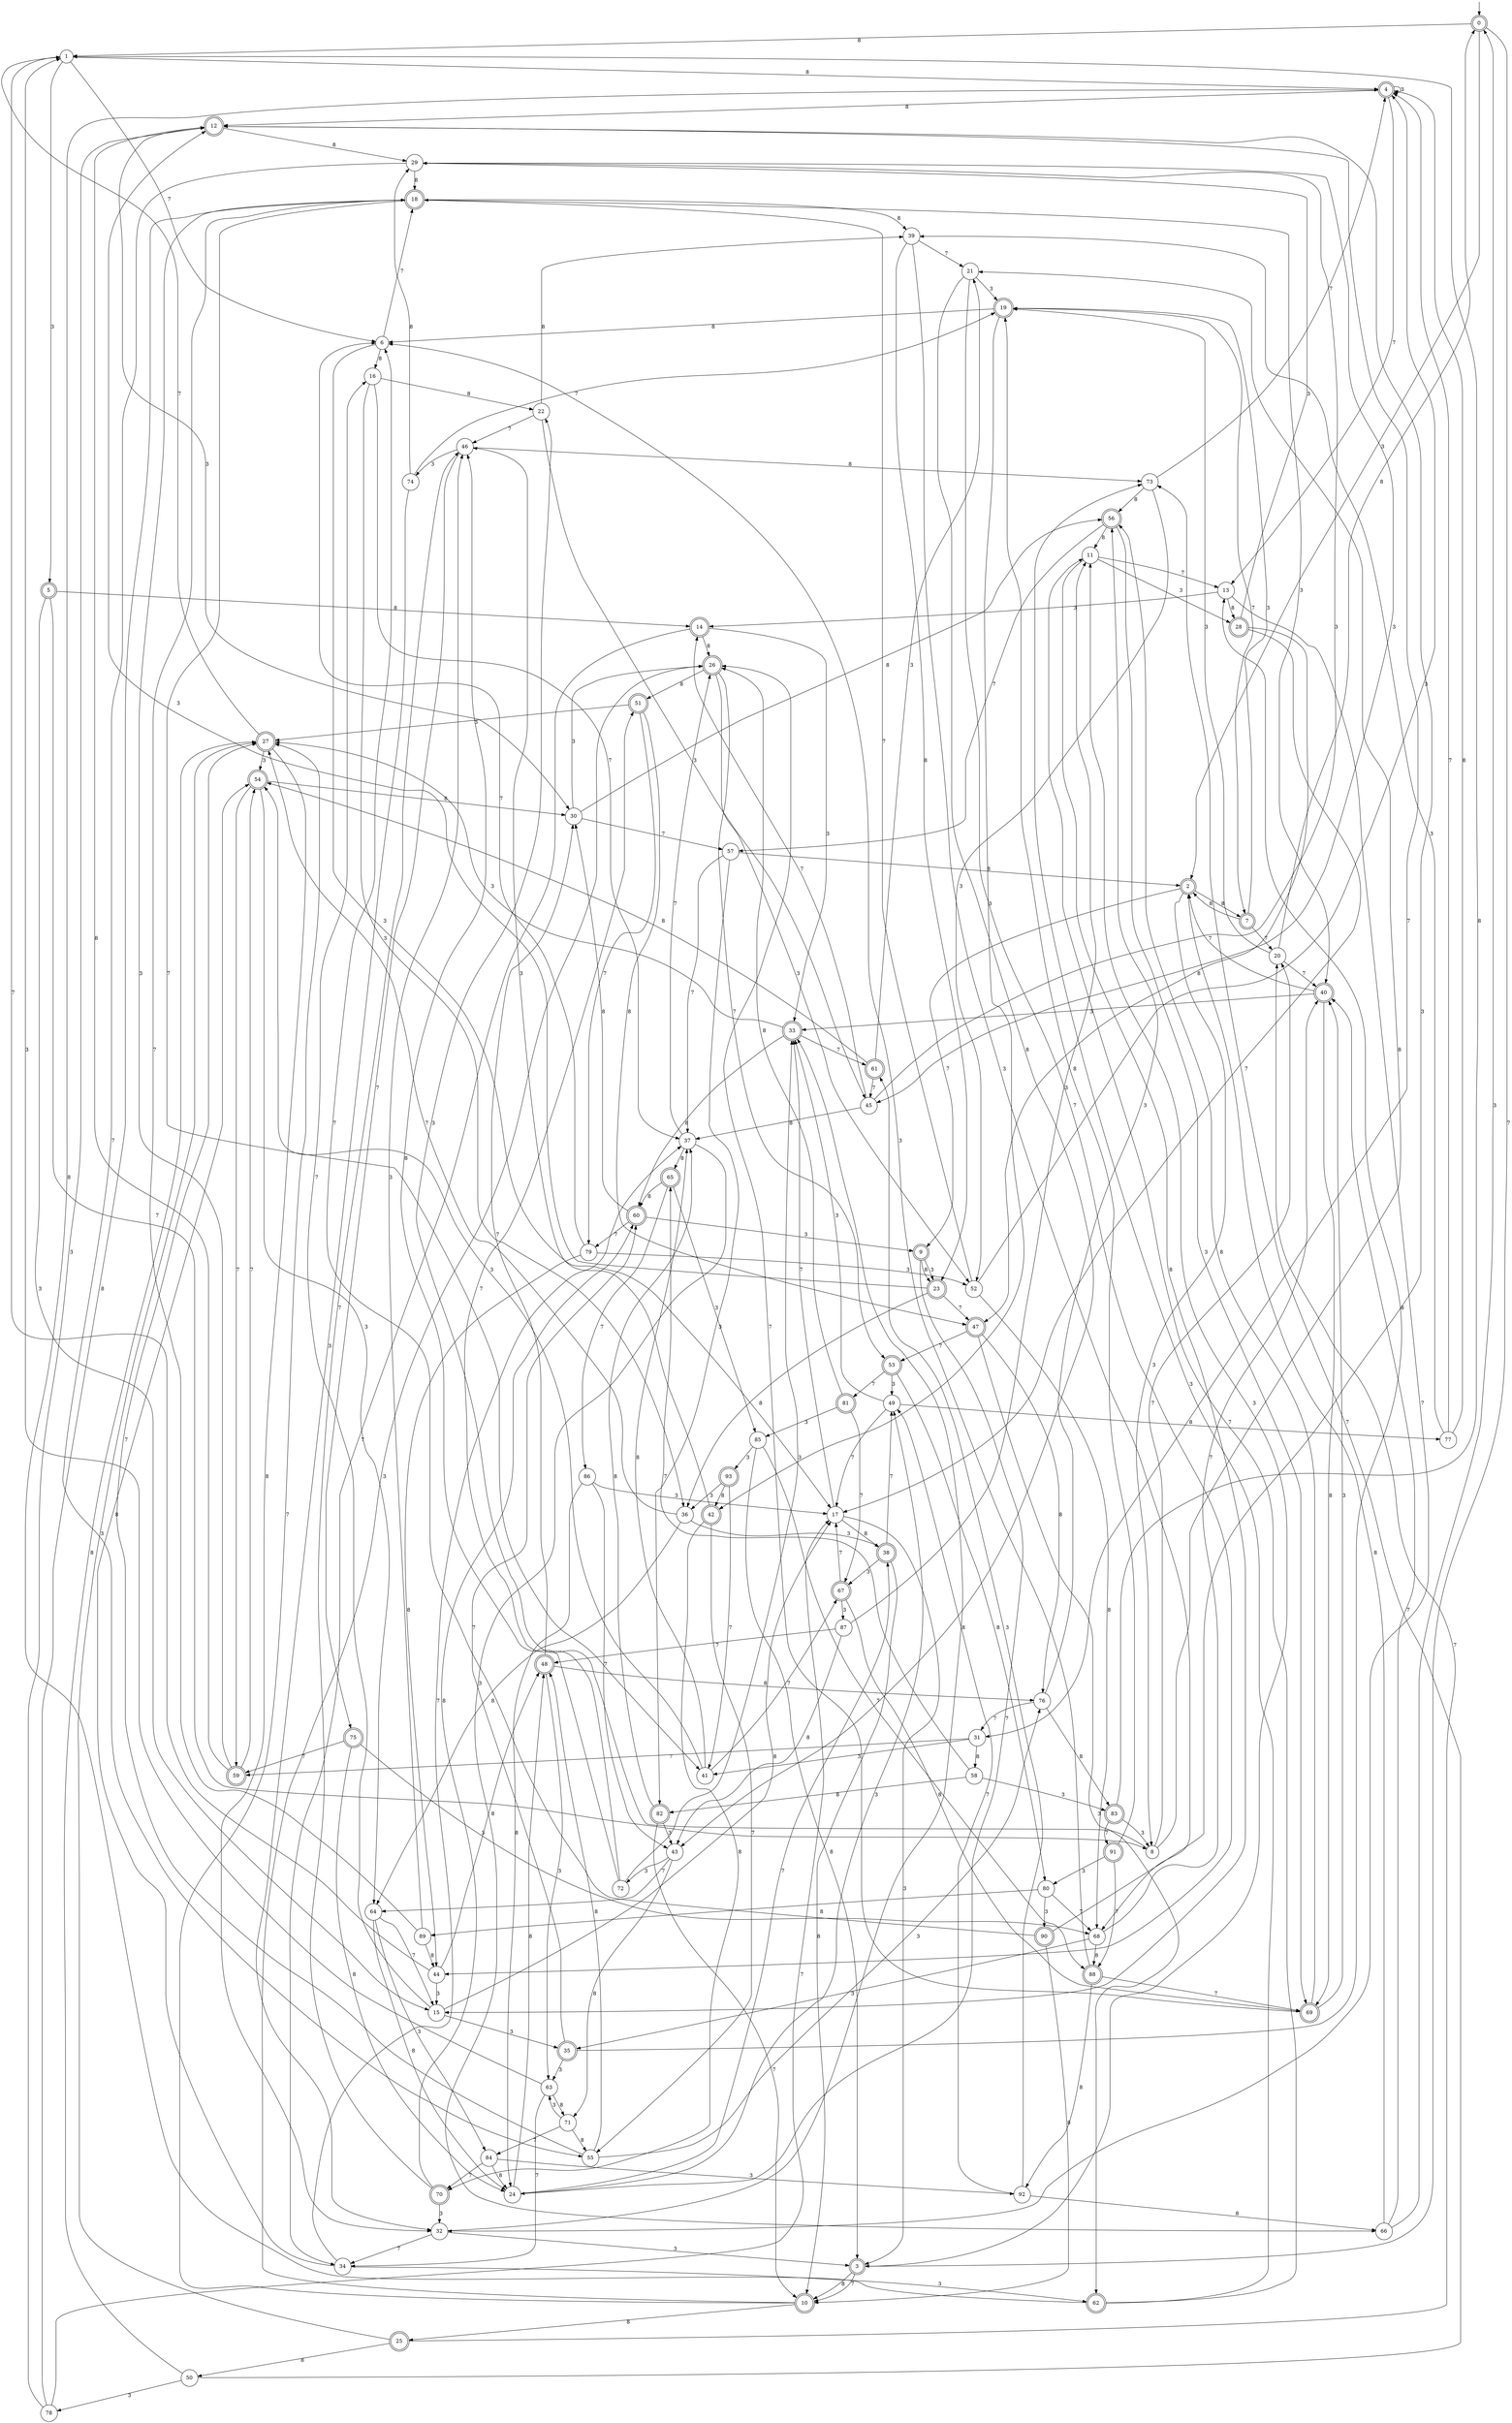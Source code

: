 digraph g {

	s0 [shape="doublecircle" label="0"];
	s1 [shape="circle" label="1"];
	s2 [shape="doublecircle" label="2"];
	s3 [shape="doublecircle" label="3"];
	s4 [shape="doublecircle" label="4"];
	s5 [shape="doublecircle" label="5"];
	s6 [shape="circle" label="6"];
	s7 [shape="doublecircle" label="7"];
	s8 [shape="circle" label="8"];
	s9 [shape="doublecircle" label="9"];
	s10 [shape="doublecircle" label="10"];
	s11 [shape="circle" label="11"];
	s12 [shape="doublecircle" label="12"];
	s13 [shape="circle" label="13"];
	s14 [shape="doublecircle" label="14"];
	s15 [shape="circle" label="15"];
	s16 [shape="circle" label="16"];
	s17 [shape="circle" label="17"];
	s18 [shape="doublecircle" label="18"];
	s19 [shape="doublecircle" label="19"];
	s20 [shape="circle" label="20"];
	s21 [shape="circle" label="21"];
	s22 [shape="circle" label="22"];
	s23 [shape="doublecircle" label="23"];
	s24 [shape="circle" label="24"];
	s25 [shape="doublecircle" label="25"];
	s26 [shape="doublecircle" label="26"];
	s27 [shape="doublecircle" label="27"];
	s28 [shape="doublecircle" label="28"];
	s29 [shape="circle" label="29"];
	s30 [shape="circle" label="30"];
	s31 [shape="circle" label="31"];
	s32 [shape="circle" label="32"];
	s33 [shape="doublecircle" label="33"];
	s34 [shape="circle" label="34"];
	s35 [shape="doublecircle" label="35"];
	s36 [shape="circle" label="36"];
	s37 [shape="circle" label="37"];
	s38 [shape="doublecircle" label="38"];
	s39 [shape="circle" label="39"];
	s40 [shape="doublecircle" label="40"];
	s41 [shape="circle" label="41"];
	s42 [shape="doublecircle" label="42"];
	s43 [shape="circle" label="43"];
	s44 [shape="circle" label="44"];
	s45 [shape="circle" label="45"];
	s46 [shape="circle" label="46"];
	s47 [shape="doublecircle" label="47"];
	s48 [shape="doublecircle" label="48"];
	s49 [shape="circle" label="49"];
	s50 [shape="circle" label="50"];
	s51 [shape="doublecircle" label="51"];
	s52 [shape="circle" label="52"];
	s53 [shape="doublecircle" label="53"];
	s54 [shape="doublecircle" label="54"];
	s55 [shape="circle" label="55"];
	s56 [shape="doublecircle" label="56"];
	s57 [shape="circle" label="57"];
	s58 [shape="circle" label="58"];
	s59 [shape="doublecircle" label="59"];
	s60 [shape="doublecircle" label="60"];
	s61 [shape="doublecircle" label="61"];
	s62 [shape="doublecircle" label="62"];
	s63 [shape="circle" label="63"];
	s64 [shape="circle" label="64"];
	s65 [shape="doublecircle" label="65"];
	s66 [shape="circle" label="66"];
	s67 [shape="doublecircle" label="67"];
	s68 [shape="circle" label="68"];
	s69 [shape="doublecircle" label="69"];
	s70 [shape="doublecircle" label="70"];
	s71 [shape="circle" label="71"];
	s72 [shape="circle" label="72"];
	s73 [shape="circle" label="73"];
	s74 [shape="circle" label="74"];
	s75 [shape="doublecircle" label="75"];
	s76 [shape="circle" label="76"];
	s77 [shape="circle" label="77"];
	s78 [shape="circle" label="78"];
	s79 [shape="circle" label="79"];
	s80 [shape="circle" label="80"];
	s81 [shape="doublecircle" label="81"];
	s82 [shape="doublecircle" label="82"];
	s83 [shape="doublecircle" label="83"];
	s84 [shape="circle" label="84"];
	s85 [shape="circle" label="85"];
	s86 [shape="circle" label="86"];
	s87 [shape="circle" label="87"];
	s88 [shape="doublecircle" label="88"];
	s89 [shape="circle" label="89"];
	s90 [shape="doublecircle" label="90"];
	s91 [shape="doublecircle" label="91"];
	s92 [shape="circle" label="92"];
	s93 [shape="doublecircle" label="93"];
	s0 -> s1 [label="8"];
	s0 -> s2 [label="3"];
	s0 -> s3 [label="7"];
	s1 -> s4 [label="8"];
	s1 -> s5 [label="3"];
	s1 -> s6 [label="7"];
	s2 -> s7 [label="8"];
	s2 -> s8 [label="3"];
	s2 -> s9 [label="7"];
	s3 -> s10 [label="8"];
	s3 -> s11 [label="3"];
	s3 -> s10 [label="7"];
	s4 -> s12 [label="8"];
	s4 -> s4 [label="3"];
	s4 -> s13 [label="7"];
	s5 -> s14 [label="8"];
	s5 -> s15 [label="3"];
	s5 -> s8 [label="7"];
	s6 -> s16 [label="8"];
	s6 -> s17 [label="3"];
	s6 -> s18 [label="7"];
	s7 -> s2 [label="8"];
	s7 -> s19 [label="3"];
	s7 -> s20 [label="7"];
	s8 -> s21 [label="8"];
	s8 -> s22 [label="3"];
	s8 -> s20 [label="7"];
	s9 -> s23 [label="8"];
	s9 -> s23 [label="3"];
	s9 -> s24 [label="7"];
	s10 -> s25 [label="8"];
	s10 -> s26 [label="3"];
	s10 -> s27 [label="7"];
	s11 -> s15 [label="8"];
	s11 -> s28 [label="3"];
	s11 -> s13 [label="7"];
	s12 -> s29 [label="8"];
	s12 -> s30 [label="3"];
	s12 -> s31 [label="7"];
	s13 -> s28 [label="8"];
	s13 -> s14 [label="3"];
	s13 -> s32 [label="7"];
	s14 -> s26 [label="8"];
	s14 -> s33 [label="3"];
	s14 -> s34 [label="7"];
	s15 -> s17 [label="8"];
	s15 -> s35 [label="3"];
	s15 -> s16 [label="7"];
	s16 -> s22 [label="8"];
	s16 -> s36 [label="3"];
	s16 -> s37 [label="7"];
	s17 -> s38 [label="8"];
	s17 -> s3 [label="3"];
	s17 -> s33 [label="7"];
	s18 -> s39 [label="8"];
	s18 -> s40 [label="3"];
	s18 -> s41 [label="7"];
	s19 -> s6 [label="8"];
	s19 -> s42 [label="3"];
	s19 -> s7 [label="7"];
	s20 -> s0 [label="8"];
	s20 -> s19 [label="3"];
	s20 -> s40 [label="7"];
	s21 -> s43 [label="8"];
	s21 -> s19 [label="3"];
	s21 -> s44 [label="7"];
	s22 -> s39 [label="8"];
	s22 -> s45 [label="3"];
	s22 -> s46 [label="7"];
	s23 -> s36 [label="8"];
	s23 -> s12 [label="3"];
	s23 -> s47 [label="7"];
	s24 -> s48 [label="8"];
	s24 -> s49 [label="3"];
	s24 -> s38 [label="7"];
	s25 -> s50 [label="8"];
	s25 -> s27 [label="3"];
	s25 -> s20 [label="7"];
	s26 -> s51 [label="8"];
	s26 -> s52 [label="3"];
	s26 -> s53 [label="7"];
	s27 -> s32 [label="8"];
	s27 -> s54 [label="3"];
	s27 -> s1 [label="7"];
	s28 -> s47 [label="8"];
	s28 -> s29 [label="3"];
	s28 -> s17 [label="7"];
	s29 -> s18 [label="8"];
	s29 -> s45 [label="3"];
	s29 -> s55 [label="7"];
	s30 -> s56 [label="8"];
	s30 -> s26 [label="3"];
	s30 -> s57 [label="7"];
	s31 -> s58 [label="8"];
	s31 -> s41 [label="3"];
	s31 -> s59 [label="7"];
	s32 -> s33 [label="8"];
	s32 -> s3 [label="3"];
	s32 -> s34 [label="7"];
	s33 -> s60 [label="8"];
	s33 -> s27 [label="3"];
	s33 -> s61 [label="7"];
	s34 -> s54 [label="8"];
	s34 -> s62 [label="3"];
	s34 -> s37 [label="7"];
	s35 -> s13 [label="8"];
	s35 -> s63 [label="3"];
	s35 -> s60 [label="7"];
	s36 -> s64 [label="8"];
	s36 -> s38 [label="3"];
	s36 -> s27 [label="7"];
	s37 -> s65 [label="8"];
	s37 -> s66 [label="3"];
	s37 -> s26 [label="7"];
	s38 -> s10 [label="8"];
	s38 -> s67 [label="3"];
	s38 -> s49 [label="7"];
	s39 -> s23 [label="8"];
	s39 -> s68 [label="3"];
	s39 -> s21 [label="7"];
	s40 -> s69 [label="8"];
	s40 -> s33 [label="3"];
	s40 -> s2 [label="7"];
	s41 -> s37 [label="8"];
	s41 -> s54 [label="3"];
	s41 -> s67 [label="7"];
	s42 -> s70 [label="8"];
	s42 -> s46 [label="3"];
	s42 -> s55 [label="7"];
	s43 -> s71 [label="8"];
	s43 -> s72 [label="3"];
	s43 -> s64 [label="7"];
	s44 -> s48 [label="8"];
	s44 -> s15 [label="3"];
	s44 -> s1 [label="7"];
	s45 -> s37 [label="8"];
	s45 -> s29 [label="3"];
	s45 -> s14 [label="7"];
	s46 -> s73 [label="8"];
	s46 -> s74 [label="3"];
	s46 -> s75 [label="7"];
	s47 -> s76 [label="8"];
	s47 -> s62 [label="3"];
	s47 -> s53 [label="7"];
	s48 -> s76 [label="8"];
	s48 -> s63 [label="3"];
	s48 -> s30 [label="7"];
	s49 -> s77 [label="8"];
	s49 -> s33 [label="3"];
	s49 -> s17 [label="7"];
	s50 -> s27 [label="8"];
	s50 -> s78 [label="3"];
	s50 -> s73 [label="7"];
	s51 -> s47 [label="8"];
	s51 -> s27 [label="3"];
	s51 -> s79 [label="7"];
	s52 -> s68 [label="8"];
	s52 -> s4 [label="3"];
	s52 -> s18 [label="7"];
	s53 -> s80 [label="8"];
	s53 -> s49 [label="3"];
	s53 -> s81 [label="7"];
	s54 -> s30 [label="8"];
	s54 -> s64 [label="3"];
	s54 -> s59 [label="7"];
	s55 -> s48 [label="8"];
	s55 -> s76 [label="3"];
	s55 -> s27 [label="7"];
	s56 -> s11 [label="8"];
	s56 -> s69 [label="3"];
	s56 -> s57 [label="7"];
	s57 -> s2 [label="8"];
	s57 -> s82 [label="3"];
	s57 -> s37 [label="7"];
	s58 -> s82 [label="8"];
	s58 -> s83 [label="3"];
	s58 -> s65 [label="7"];
	s59 -> s12 [label="8"];
	s59 -> s18 [label="3"];
	s59 -> s54 [label="7"];
	s60 -> s30 [label="8"];
	s60 -> s9 [label="3"];
	s60 -> s79 [label="7"];
	s61 -> s54 [label="8"];
	s61 -> s21 [label="3"];
	s61 -> s45 [label="7"];
	s62 -> s4 [label="8"];
	s62 -> s73 [label="3"];
	s62 -> s11 [label="7"];
	s63 -> s71 [label="8"];
	s63 -> s1 [label="3"];
	s63 -> s34 [label="7"];
	s64 -> s24 [label="8"];
	s64 -> s84 [label="3"];
	s64 -> s15 [label="7"];
	s65 -> s60 [label="8"];
	s65 -> s85 [label="3"];
	s65 -> s86 [label="7"];
	s66 -> s2 [label="8"];
	s66 -> s0 [label="3"];
	s66 -> s40 [label="7"];
	s67 -> s69 [label="8"];
	s67 -> s87 [label="3"];
	s67 -> s17 [label="7"];
	s68 -> s88 [label="8"];
	s68 -> s35 [label="3"];
	s68 -> s40 [label="7"];
	s69 -> s56 [label="8"];
	s69 -> s40 [label="3"];
	s69 -> s26 [label="7"];
	s70 -> s60 [label="8"];
	s70 -> s32 [label="3"];
	s70 -> s46 [label="7"];
	s71 -> s55 [label="8"];
	s71 -> s63 [label="3"];
	s71 -> s84 [label="7"];
	s72 -> s46 [label="8"];
	s72 -> s33 [label="3"];
	s72 -> s51 [label="7"];
	s73 -> s56 [label="8"];
	s73 -> s52 [label="3"];
	s73 -> s4 [label="7"];
	s74 -> s29 [label="8"];
	s74 -> s32 [label="3"];
	s74 -> s19 [label="7"];
	s75 -> s24 [label="8"];
	s75 -> s68 [label="3"];
	s75 -> s59 [label="7"];
	s76 -> s83 [label="8"];
	s76 -> s56 [label="3"];
	s76 -> s31 [label="7"];
	s77 -> s4 [label="8"];
	s77 -> s39 [label="3"];
	s77 -> s4 [label="7"];
	s78 -> s18 [label="8"];
	s78 -> s12 [label="3"];
	s78 -> s17 [label="7"];
	s79 -> s44 [label="8"];
	s79 -> s52 [label="3"];
	s79 -> s6 [label="7"];
	s80 -> s89 [label="8"];
	s80 -> s90 [label="3"];
	s80 -> s68 [label="7"];
	s81 -> s26 [label="8"];
	s81 -> s85 [label="3"];
	s81 -> s67 [label="7"];
	s82 -> s37 [label="8"];
	s82 -> s43 [label="3"];
	s82 -> s10 [label="7"];
	s83 -> s1 [label="8"];
	s83 -> s8 [label="3"];
	s83 -> s91 [label="7"];
	s84 -> s24 [label="8"];
	s84 -> s92 [label="3"];
	s84 -> s70 [label="7"];
	s85 -> s3 [label="8"];
	s85 -> s93 [label="3"];
	s85 -> s88 [label="7"];
	s86 -> s24 [label="8"];
	s86 -> s17 [label="3"];
	s86 -> s43 [label="7"];
	s87 -> s43 [label="8"];
	s87 -> s11 [label="3"];
	s87 -> s48 [label="7"];
	s88 -> s92 [label="8"];
	s88 -> s6 [label="3"];
	s88 -> s69 [label="7"];
	s89 -> s44 [label="8"];
	s89 -> s46 [label="3"];
	s89 -> s18 [label="7"];
	s90 -> s10 [label="8"];
	s90 -> s12 [label="3"];
	s90 -> s6 [label="7"];
	s91 -> s19 [label="8"];
	s91 -> s80 [label="3"];
	s91 -> s88 [label="7"];
	s92 -> s66 [label="8"];
	s92 -> s61 [label="3"];
	s92 -> s49 [label="7"];
	s93 -> s42 [label="8"];
	s93 -> s36 [label="3"];
	s93 -> s41 [label="7"];

__start0 [label="" shape="none" width="0" height="0"];
__start0 -> s0;

}
